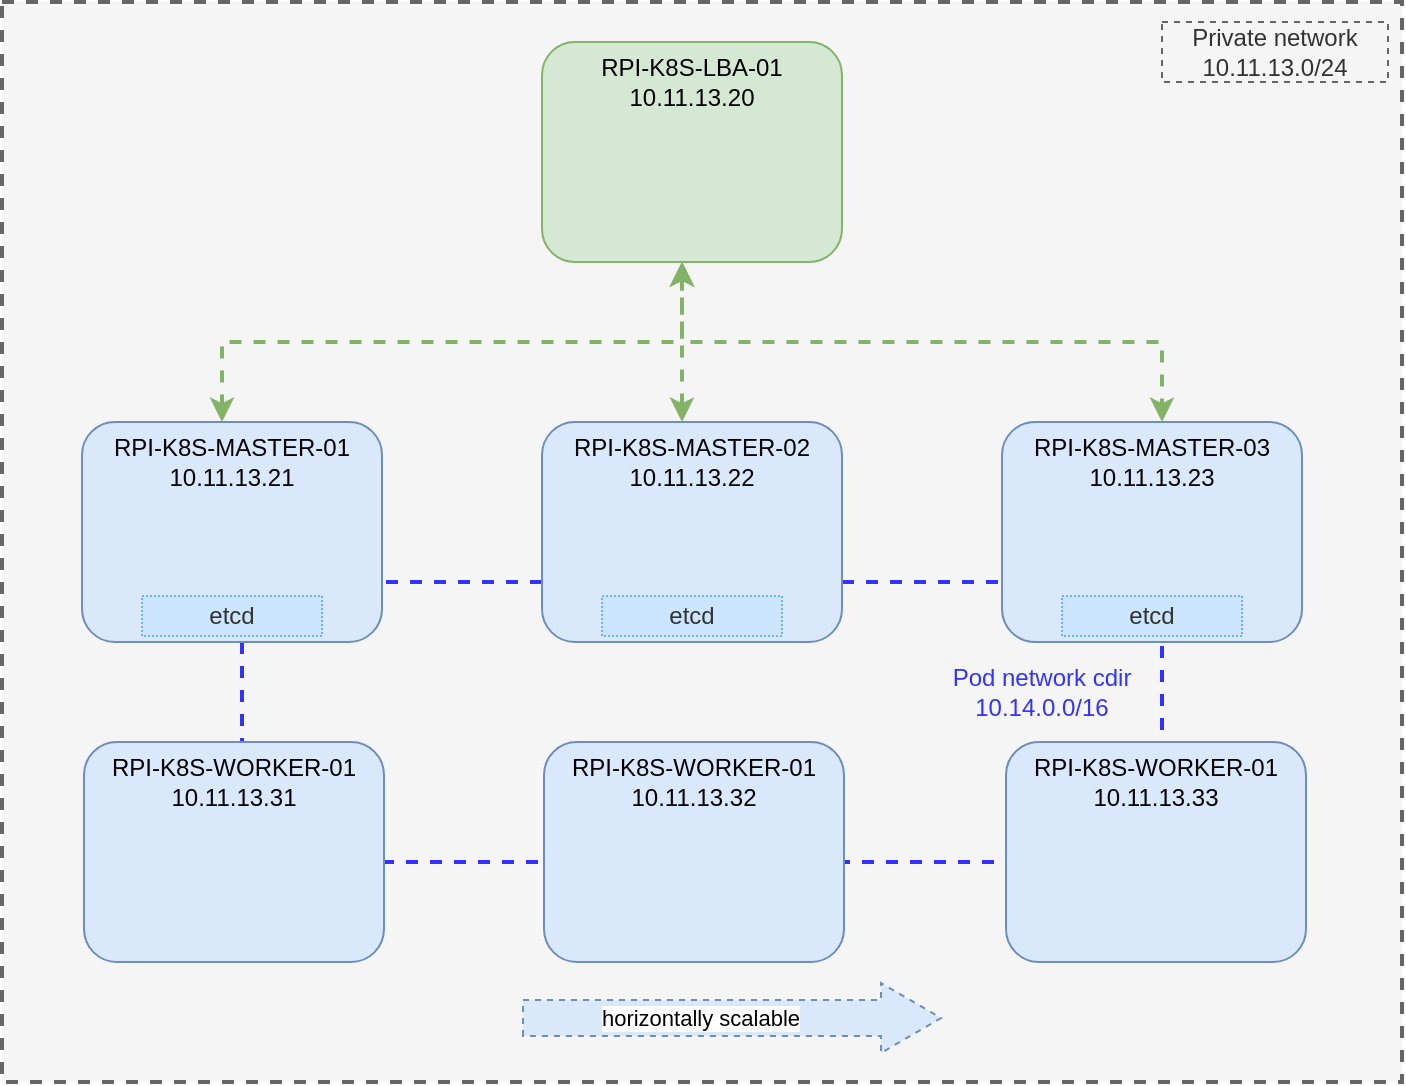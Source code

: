 <mxfile version="17.2.4" type="device"><diagram id="z6UvRsqV9Mm8-rNvA6sS" name="Page-1"><mxGraphModel dx="946" dy="1841" grid="1" gridSize="10" guides="1" tooltips="1" connect="1" arrows="1" fold="1" page="1" pageScale="1" pageWidth="827" pageHeight="1169" math="0" shadow="0"><root><mxCell id="0"/><mxCell id="1" parent="0"/><mxCell id="28bISmuKepiAHjWjjNof-47" value="" style="rounded=0;whiteSpace=wrap;html=1;dashed=1;strokeColor=#666666;strokeWidth=2;fillColor=#f5f5f5;fontColor=#333333;" vertex="1" parent="1"><mxGeometry x="60" y="-100" width="700" height="540" as="geometry"/></mxCell><mxCell id="28bISmuKepiAHjWjjNof-36" value="" style="rounded=0;whiteSpace=wrap;html=1;dashed=1;strokeColor=#3333FF;fillColor=none;strokeWidth=2;" vertex="1" parent="1"><mxGeometry x="180" y="190" width="460" height="140" as="geometry"/></mxCell><mxCell id="28bISmuKepiAHjWjjNof-5" value="" style="group" vertex="1" connectable="0" parent="1"><mxGeometry x="100" y="110" width="150" height="110" as="geometry"/></mxCell><mxCell id="28bISmuKepiAHjWjjNof-1" value="" style="rounded=1;whiteSpace=wrap;html=1;fillColor=#dae8fc;strokeColor=#6c8ebf;" vertex="1" parent="28bISmuKepiAHjWjjNof-5"><mxGeometry width="150" height="110" as="geometry"/></mxCell><mxCell id="28bISmuKepiAHjWjjNof-2" value="etcd" style="rounded=0;whiteSpace=wrap;html=1;fillColor=#CCE5FF;strokeColor=#66B2FF;fontColor=#333333;dashed=1;dashPattern=1 1;" vertex="1" parent="28bISmuKepiAHjWjjNof-5"><mxGeometry x="30" y="87" width="90" height="20" as="geometry"/></mxCell><mxCell id="28bISmuKepiAHjWjjNof-3" value="RPI-K8S-MASTER-01&lt;br&gt;10.11.13.21" style="text;html=1;strokeColor=none;fillColor=none;align=center;verticalAlign=middle;whiteSpace=wrap;rounded=0;" vertex="1" parent="28bISmuKepiAHjWjjNof-5"><mxGeometry x="10" y="5" width="130" height="30" as="geometry"/></mxCell><mxCell id="28bISmuKepiAHjWjjNof-4" value="" style="shape=image;verticalLabelPosition=bottom;labelBackgroundColor=default;verticalAlign=top;aspect=fixed;imageAspect=0;image=http://assets.stickpng.com/images/58480a44cef1014c0b5e4917.png;" vertex="1" parent="28bISmuKepiAHjWjjNof-5"><mxGeometry x="55" y="41" width="40" height="38.92" as="geometry"/></mxCell><mxCell id="28bISmuKepiAHjWjjNof-6" value="" style="group" vertex="1" connectable="0" parent="1"><mxGeometry x="330" y="110" width="150" height="110" as="geometry"/></mxCell><mxCell id="28bISmuKepiAHjWjjNof-7" value="" style="rounded=1;whiteSpace=wrap;html=1;fillColor=#dae8fc;strokeColor=#6c8ebf;" vertex="1" parent="28bISmuKepiAHjWjjNof-6"><mxGeometry width="150" height="110" as="geometry"/></mxCell><mxCell id="28bISmuKepiAHjWjjNof-8" value="etcd" style="rounded=0;whiteSpace=wrap;html=1;fillColor=#CCE5FF;strokeColor=#66B2FF;fontColor=#333333;dashed=1;dashPattern=1 1;" vertex="1" parent="28bISmuKepiAHjWjjNof-6"><mxGeometry x="30" y="87" width="90" height="20" as="geometry"/></mxCell><mxCell id="28bISmuKepiAHjWjjNof-9" value="RPI-K8S-MASTER-02&lt;br&gt;10.11.13.22" style="text;html=1;strokeColor=none;fillColor=none;align=center;verticalAlign=middle;whiteSpace=wrap;rounded=0;" vertex="1" parent="28bISmuKepiAHjWjjNof-6"><mxGeometry x="10" y="5" width="130" height="30" as="geometry"/></mxCell><mxCell id="28bISmuKepiAHjWjjNof-10" value="" style="shape=image;verticalLabelPosition=bottom;labelBackgroundColor=default;verticalAlign=top;aspect=fixed;imageAspect=0;image=http://assets.stickpng.com/images/58480a44cef1014c0b5e4917.png;" vertex="1" parent="28bISmuKepiAHjWjjNof-6"><mxGeometry x="55" y="41" width="40" height="38.92" as="geometry"/></mxCell><mxCell id="28bISmuKepiAHjWjjNof-11" value="" style="group" vertex="1" connectable="0" parent="1"><mxGeometry x="560" y="110" width="150" height="110" as="geometry"/></mxCell><mxCell id="28bISmuKepiAHjWjjNof-12" value="" style="rounded=1;whiteSpace=wrap;html=1;fillColor=#dae8fc;strokeColor=#6c8ebf;" vertex="1" parent="28bISmuKepiAHjWjjNof-11"><mxGeometry width="150" height="110" as="geometry"/></mxCell><mxCell id="28bISmuKepiAHjWjjNof-13" value="etcd" style="rounded=0;whiteSpace=wrap;html=1;fillColor=#CCE5FF;strokeColor=#66B2FF;fontColor=#333333;dashed=1;dashPattern=1 1;" vertex="1" parent="28bISmuKepiAHjWjjNof-11"><mxGeometry x="30" y="87" width="90" height="20" as="geometry"/></mxCell><mxCell id="28bISmuKepiAHjWjjNof-14" value="RPI-K8S-MASTER-03&lt;br&gt;10.11.13.23" style="text;html=1;strokeColor=none;fillColor=none;align=center;verticalAlign=middle;whiteSpace=wrap;rounded=0;" vertex="1" parent="28bISmuKepiAHjWjjNof-11"><mxGeometry x="10" y="5" width="130" height="30" as="geometry"/></mxCell><mxCell id="28bISmuKepiAHjWjjNof-15" value="" style="shape=image;verticalLabelPosition=bottom;labelBackgroundColor=default;verticalAlign=top;aspect=fixed;imageAspect=0;image=http://assets.stickpng.com/images/58480a44cef1014c0b5e4917.png;" vertex="1" parent="28bISmuKepiAHjWjjNof-11"><mxGeometry x="55" y="41" width="40" height="38.92" as="geometry"/></mxCell><mxCell id="28bISmuKepiAHjWjjNof-16" value="" style="group" vertex="1" connectable="0" parent="1"><mxGeometry x="101" y="270" width="150" height="110" as="geometry"/></mxCell><mxCell id="28bISmuKepiAHjWjjNof-17" value="" style="rounded=1;whiteSpace=wrap;html=1;fillColor=#dae8fc;strokeColor=#6c8ebf;" vertex="1" parent="28bISmuKepiAHjWjjNof-16"><mxGeometry width="150" height="110" as="geometry"/></mxCell><mxCell id="28bISmuKepiAHjWjjNof-19" value="RPI-K8S-WORKER-01&lt;br&gt;10.11.13.31" style="text;html=1;strokeColor=none;fillColor=none;align=center;verticalAlign=middle;whiteSpace=wrap;rounded=0;" vertex="1" parent="28bISmuKepiAHjWjjNof-16"><mxGeometry x="10" y="5" width="130" height="30" as="geometry"/></mxCell><mxCell id="28bISmuKepiAHjWjjNof-20" value="" style="shape=image;verticalLabelPosition=bottom;labelBackgroundColor=default;verticalAlign=top;aspect=fixed;imageAspect=0;image=http://assets.stickpng.com/images/58480a44cef1014c0b5e4917.png;" vertex="1" parent="28bISmuKepiAHjWjjNof-16"><mxGeometry x="55" y="41" width="40" height="38.92" as="geometry"/></mxCell><mxCell id="28bISmuKepiAHjWjjNof-21" value="" style="group" vertex="1" connectable="0" parent="1"><mxGeometry x="331" y="270" width="150" height="110" as="geometry"/></mxCell><mxCell id="28bISmuKepiAHjWjjNof-22" value="" style="rounded=1;whiteSpace=wrap;html=1;fillColor=#dae8fc;strokeColor=#6c8ebf;" vertex="1" parent="28bISmuKepiAHjWjjNof-21"><mxGeometry width="150" height="110" as="geometry"/></mxCell><mxCell id="28bISmuKepiAHjWjjNof-24" value="RPI-K8S-WORKER-01&lt;br&gt;10.11.13.32" style="text;html=1;strokeColor=none;fillColor=none;align=center;verticalAlign=middle;whiteSpace=wrap;rounded=0;" vertex="1" parent="28bISmuKepiAHjWjjNof-21"><mxGeometry x="10" y="5" width="130" height="30" as="geometry"/></mxCell><mxCell id="28bISmuKepiAHjWjjNof-25" value="" style="shape=image;verticalLabelPosition=bottom;labelBackgroundColor=default;verticalAlign=top;aspect=fixed;imageAspect=0;image=http://assets.stickpng.com/images/58480a44cef1014c0b5e4917.png;" vertex="1" parent="28bISmuKepiAHjWjjNof-21"><mxGeometry x="55" y="41" width="40" height="38.92" as="geometry"/></mxCell><mxCell id="28bISmuKepiAHjWjjNof-26" value="" style="group" vertex="1" connectable="0" parent="1"><mxGeometry x="562" y="270" width="150" height="110" as="geometry"/></mxCell><mxCell id="28bISmuKepiAHjWjjNof-27" value="" style="rounded=1;whiteSpace=wrap;html=1;fillColor=#dae8fc;strokeColor=#6c8ebf;" vertex="1" parent="28bISmuKepiAHjWjjNof-26"><mxGeometry width="150" height="110" as="geometry"/></mxCell><mxCell id="28bISmuKepiAHjWjjNof-29" value="RPI-K8S-WORKER-01&lt;br&gt;10.11.13.33" style="text;html=1;strokeColor=none;fillColor=none;align=center;verticalAlign=middle;whiteSpace=wrap;rounded=0;" vertex="1" parent="28bISmuKepiAHjWjjNof-26"><mxGeometry x="10" y="5" width="130" height="30" as="geometry"/></mxCell><mxCell id="28bISmuKepiAHjWjjNof-30" value="" style="shape=image;verticalLabelPosition=bottom;labelBackgroundColor=default;verticalAlign=top;aspect=fixed;imageAspect=0;image=http://assets.stickpng.com/images/58480a44cef1014c0b5e4917.png;" vertex="1" parent="28bISmuKepiAHjWjjNof-26"><mxGeometry x="55" y="41" width="40" height="38.92" as="geometry"/></mxCell><mxCell id="28bISmuKepiAHjWjjNof-31" value="" style="group" vertex="1" connectable="0" parent="1"><mxGeometry x="330" y="-80" width="150" height="121.52" as="geometry"/></mxCell><mxCell id="28bISmuKepiAHjWjjNof-32" value="" style="rounded=1;whiteSpace=wrap;html=1;fillColor=#d5e8d4;strokeColor=#82b366;" vertex="1" parent="28bISmuKepiAHjWjjNof-31"><mxGeometry width="150" height="110" as="geometry"/></mxCell><mxCell id="28bISmuKepiAHjWjjNof-34" value="RPI-K8S-LBA-01&lt;br&gt;10.11.13.20" style="text;html=1;strokeColor=none;fillColor=none;align=center;verticalAlign=middle;whiteSpace=wrap;rounded=0;" vertex="1" parent="28bISmuKepiAHjWjjNof-31"><mxGeometry x="10" y="5" width="130" height="30" as="geometry"/></mxCell><mxCell id="28bISmuKepiAHjWjjNof-44" value="" style="shape=image;verticalLabelPosition=bottom;labelBackgroundColor=default;verticalAlign=top;aspect=fixed;imageAspect=0;image=https://upload.wikimedia.org/wikipedia/commons/thumb/a/ab/Haproxy-logo.png/640px-Haproxy-logo.png;" vertex="1" parent="28bISmuKepiAHjWjjNof-31"><mxGeometry x="34" y="40" width="78.22" height="61.52" as="geometry"/></mxCell><mxCell id="28bISmuKepiAHjWjjNof-39" value="" style="shape=flexArrow;endArrow=classic;html=1;rounded=0;endWidth=16;endSize=9.67;width=18;fillColor=#dae8fc;strokeColor=#6c8ebf;dashed=1;" edge="1" parent="1"><mxGeometry width="50" height="50" relative="1" as="geometry"><mxPoint x="320" y="408" as="sourcePoint"/><mxPoint x="530" y="408" as="targetPoint"/></mxGeometry></mxCell><mxCell id="28bISmuKepiAHjWjjNof-40" value="horizontally scalable" style="edgeLabel;html=1;align=center;verticalAlign=middle;resizable=0;points=[];" vertex="1" connectable="0" parent="28bISmuKepiAHjWjjNof-39"><mxGeometry x="-0.152" relative="1" as="geometry"><mxPoint as="offset"/></mxGeometry></mxCell><mxCell id="28bISmuKepiAHjWjjNof-41" value="" style="endArrow=classic;startArrow=classic;html=1;rounded=0;dashed=1;fillColor=#d5e8d4;strokeColor=#82b366;strokeWidth=2;" edge="1" parent="1"><mxGeometry width="50" height="50" relative="1" as="geometry"><mxPoint x="400" y="30" as="sourcePoint"/><mxPoint x="170" y="110" as="targetPoint"/><Array as="points"><mxPoint x="400" y="70"/><mxPoint x="170" y="70"/></Array></mxGeometry></mxCell><mxCell id="28bISmuKepiAHjWjjNof-42" value="" style="endArrow=classic;startArrow=classic;html=1;rounded=0;dashed=1;fillColor=#d5e8d4;strokeColor=#82b366;strokeWidth=2;" edge="1" parent="1"><mxGeometry width="50" height="50" relative="1" as="geometry"><mxPoint x="400" y="110" as="sourcePoint"/><mxPoint x="400" y="30" as="targetPoint"/></mxGeometry></mxCell><mxCell id="28bISmuKepiAHjWjjNof-43" value="" style="endArrow=classic;startArrow=classic;html=1;rounded=0;dashed=1;fillColor=#d5e8d4;strokeColor=#82b366;strokeWidth=2;" edge="1" parent="1"><mxGeometry width="50" height="50" relative="1" as="geometry"><mxPoint x="400" y="30" as="sourcePoint"/><mxPoint x="640" y="110" as="targetPoint"/><Array as="points"><mxPoint x="400" y="70"/><mxPoint x="640" y="70"/></Array></mxGeometry></mxCell><mxCell id="28bISmuKepiAHjWjjNof-46" value="Pod network cdir&lt;br&gt;10.14.0.0/16" style="text;html=1;strokeColor=none;fillColor=none;align=center;verticalAlign=middle;whiteSpace=wrap;rounded=0;dashed=1;fontColor=#3333FF;" vertex="1" parent="1"><mxGeometry x="520" y="230" width="120" height="30" as="geometry"/></mxCell><mxCell id="28bISmuKepiAHjWjjNof-48" value="Private network&lt;br&gt;10.11.13.0/24" style="text;html=1;strokeColor=#666666;fillColor=none;align=center;verticalAlign=middle;whiteSpace=wrap;rounded=0;dashed=1;fontColor=#333333;" vertex="1" parent="1"><mxGeometry x="640" y="-90" width="113" height="30" as="geometry"/></mxCell></root></mxGraphModel></diagram></mxfile>